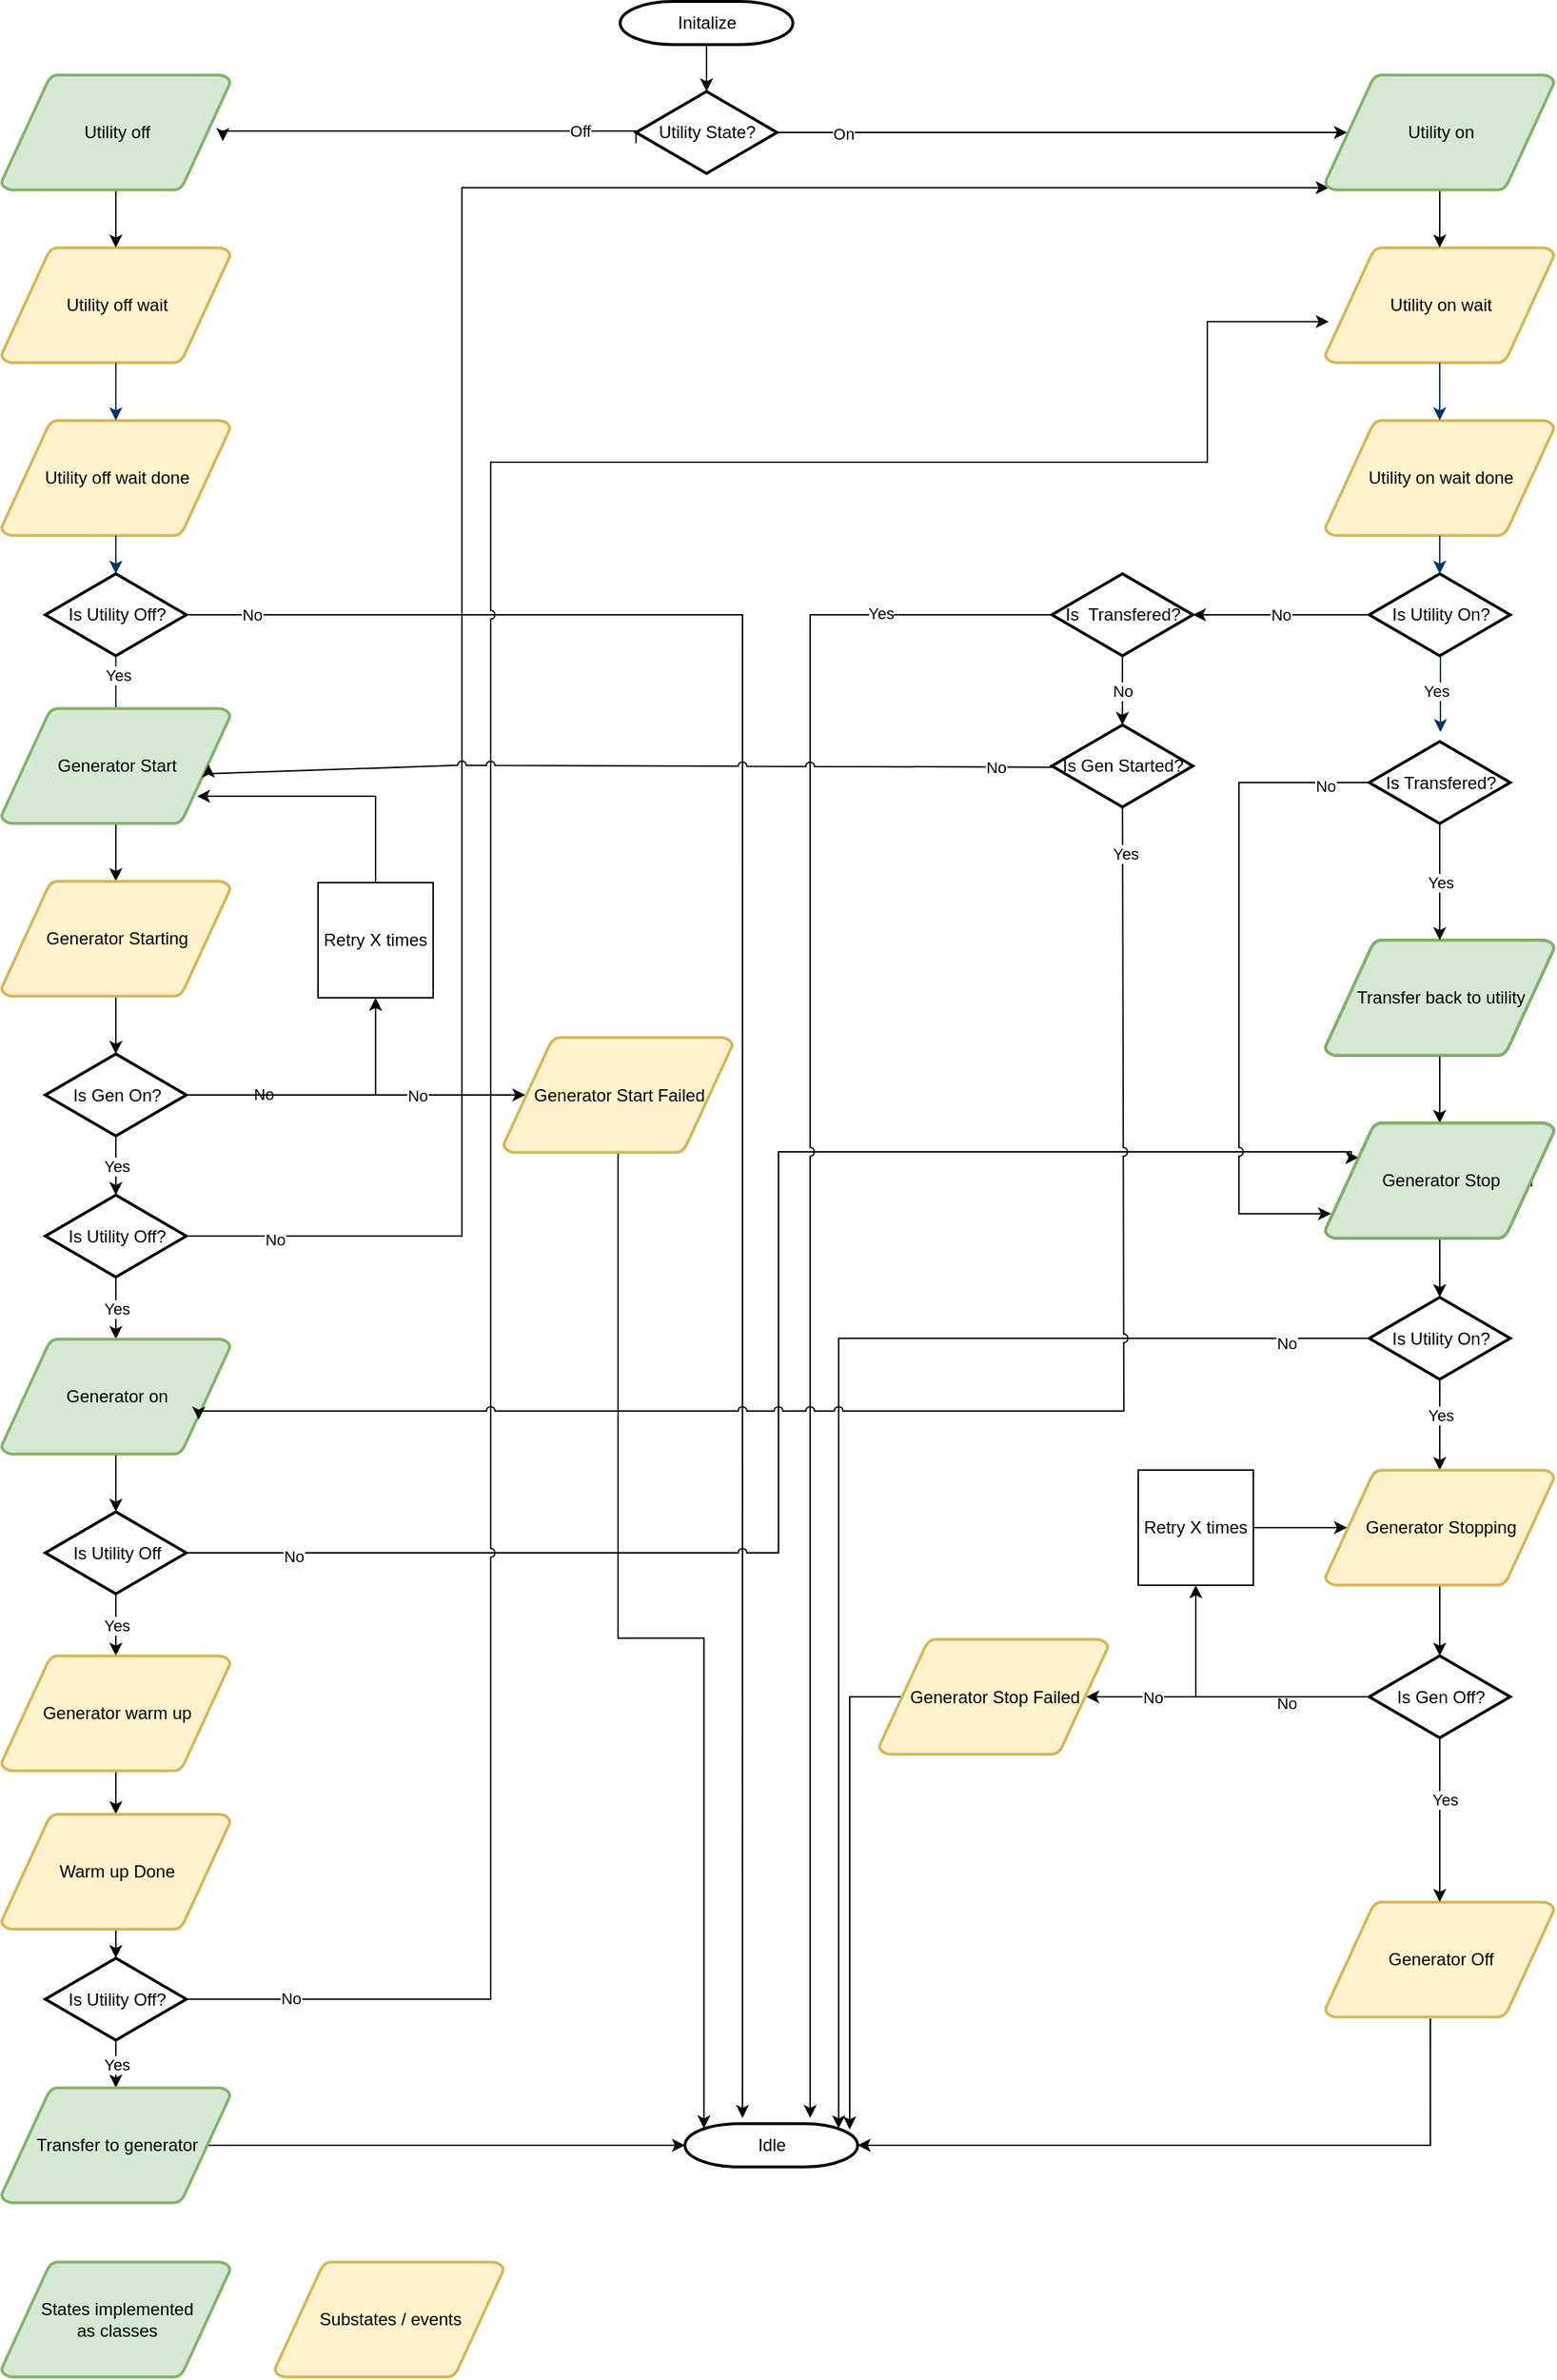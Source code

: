<mxfile version="14.1.8" type="device"><diagram id="6a731a19-8d31-9384-78a2-239565b7b9f0" name="Page-1"><mxGraphModel dx="1824" dy="1052" grid="1" gridSize="10" guides="1" tooltips="1" connect="1" arrows="1" fold="1" page="1" pageScale="1" pageWidth="827" pageHeight="1169" background="none" math="0" shadow="0"><root><mxCell id="0"/><mxCell id="1" parent="0"/><mxCell id="3" value="Utility off wait" style="shape=mxgraph.flowchart.data;strokeWidth=2;gradientDirection=north;fontStyle=0;html=1;fillColor=#fff2cc;strokeColor=#d6b656;" parent="1" vertex="1"><mxGeometry x="10" y="181" width="159" height="80" as="geometry"/></mxCell><mxCell id="5" value="Utility off wait done" style="shape=mxgraph.flowchart.data;strokeWidth=2;gradientDirection=north;fontStyle=0;html=1;fillColor=#fff2cc;strokeColor=#d6b656;" parent="1" vertex="1"><mxGeometry x="10" y="301" width="159" height="80" as="geometry"/></mxCell><mxCell id="hOlHTopA-ml6MeJJZFNw-141" style="edgeStyle=orthogonalEdgeStyle;rounded=0;orthogonalLoop=1;jettySize=auto;html=1;entryX=0.333;entryY=-0.133;entryDx=0;entryDy=0;entryPerimeter=0;exitX=1;exitY=0.5;exitDx=0;exitDy=0;exitPerimeter=0;" parent="1" source="6" target="hOlHTopA-ml6MeJJZFNw-105" edge="1"><mxGeometry relative="1" as="geometry"><mxPoint x="138.5" y="404" as="sourcePoint"/><Array as="points"><mxPoint x="525" y="436"/></Array></mxGeometry></mxCell><mxCell id="hOlHTopA-ml6MeJJZFNw-142" value="No" style="edgeLabel;html=1;align=center;verticalAlign=middle;resizable=0;points=[];" parent="hOlHTopA-ml6MeJJZFNw-141" vertex="1" connectable="0"><mxGeometry x="-0.937" relative="1" as="geometry"><mxPoint as="offset"/></mxGeometry></mxCell><mxCell id="6" value="Is Utility Off?" style="shape=mxgraph.flowchart.decision;strokeWidth=2;gradientColor=none;gradientDirection=north;fontStyle=0;html=1;" parent="1" vertex="1"><mxGeometry x="40.5" y="407.5" width="98" height="57" as="geometry"/></mxCell><mxCell id="8" style="fontStyle=1;strokeColor=#003366;strokeWidth=1;html=1;" parent="1" source="3" target="5" edge="1"><mxGeometry relative="1" as="geometry"/></mxCell><mxCell id="9" style="entryX=0.5;entryY=0;entryPerimeter=0;fontStyle=1;strokeColor=#003366;strokeWidth=1;html=1;" parent="1" source="5" target="6" edge="1"><mxGeometry relative="1" as="geometry"/></mxCell><mxCell id="12" value="" style="edgeStyle=elbowEdgeStyle;elbow=horizontal;fontColor=#001933;fontStyle=1;strokeColor=#003366;strokeWidth=1;html=1;entryX=0;entryY=0.75;entryDx=0;entryDy=0;" parent="1" source="6" edge="1"><mxGeometry x="-230.5" y="51" width="100" height="100" as="geometry"><mxPoint x="-230.5" y="151" as="sourcePoint"/><mxPoint x="89.5" y="517.5" as="targetPoint"/></mxGeometry></mxCell><mxCell id="hOlHTopA-ml6MeJJZFNw-56" value="Yes" style="edgeLabel;html=1;align=center;verticalAlign=middle;resizable=0;points=[];" parent="12" vertex="1" connectable="0"><mxGeometry relative="1" as="geometry"><mxPoint x="1" y="-13" as="offset"/></mxGeometry></mxCell><mxCell id="hOlHTopA-ml6MeJJZFNw-58" value="" style="edgeStyle=orthogonalEdgeStyle;rounded=0;orthogonalLoop=1;jettySize=auto;html=1;" parent="1" source="hOlHTopA-ml6MeJJZFNw-55" target="hOlHTopA-ml6MeJJZFNw-57" edge="1"><mxGeometry relative="1" as="geometry"/></mxCell><mxCell id="hOlHTopA-ml6MeJJZFNw-55" value="Generator Start" style="shape=mxgraph.flowchart.data;strokeWidth=2;gradientDirection=north;fontStyle=0;html=1;fillColor=#d5e8d4;strokeColor=#82b366;" parent="1" vertex="1"><mxGeometry x="10" y="501" width="159" height="80" as="geometry"/></mxCell><mxCell id="hOlHTopA-ml6MeJJZFNw-124" value="" style="edgeStyle=orthogonalEdgeStyle;rounded=0;orthogonalLoop=1;jettySize=auto;html=1;" parent="1" source="hOlHTopA-ml6MeJJZFNw-57" target="hOlHTopA-ml6MeJJZFNw-123" edge="1"><mxGeometry relative="1" as="geometry"/></mxCell><mxCell id="hOlHTopA-ml6MeJJZFNw-57" value="Generator Starting" style="shape=mxgraph.flowchart.data;strokeWidth=2;gradientDirection=north;fontStyle=0;html=1;fillColor=#fff2cc;strokeColor=#d6b656;" parent="1" vertex="1"><mxGeometry x="10" y="621" width="159" height="80" as="geometry"/></mxCell><mxCell id="hOlHTopA-ml6MeJJZFNw-63" value="" style="edgeStyle=orthogonalEdgeStyle;rounded=0;orthogonalLoop=1;jettySize=auto;html=1;" parent="1" source="hOlHTopA-ml6MeJJZFNw-59" target="hOlHTopA-ml6MeJJZFNw-61" edge="1"><mxGeometry relative="1" as="geometry"/></mxCell><mxCell id="hOlHTopA-ml6MeJJZFNw-64" value="Yes" style="edgeLabel;html=1;align=center;verticalAlign=middle;resizable=0;points=[];" parent="hOlHTopA-ml6MeJJZFNw-63" vertex="1" connectable="0"><mxGeometry x="-0.756" relative="1" as="geometry"><mxPoint y="17" as="offset"/></mxGeometry></mxCell><mxCell id="TyCzx1yzu8e_V_r_4azY-18" style="edgeStyle=orthogonalEdgeStyle;rounded=0;orthogonalLoop=1;jettySize=auto;html=1;exitX=1;exitY=0.5;exitDx=0;exitDy=0;exitPerimeter=0;entryX=0.015;entryY=0.98;entryDx=0;entryDy=0;entryPerimeter=0;" edge="1" parent="1" source="hOlHTopA-ml6MeJJZFNw-59" target="TyCzx1yzu8e_V_r_4azY-14"><mxGeometry relative="1" as="geometry"><Array as="points"><mxPoint x="330" y="868"/><mxPoint x="330" y="139"/></Array></mxGeometry></mxCell><mxCell id="TyCzx1yzu8e_V_r_4azY-19" value="No" style="edgeLabel;html=1;align=center;verticalAlign=middle;resizable=0;points=[];" vertex="1" connectable="0" parent="TyCzx1yzu8e_V_r_4azY-18"><mxGeometry x="-0.92" y="-2" relative="1" as="geometry"><mxPoint as="offset"/></mxGeometry></mxCell><mxCell id="hOlHTopA-ml6MeJJZFNw-59" value="Is Utility Off?" style="shape=mxgraph.flowchart.decision;strokeWidth=2;gradientColor=none;gradientDirection=north;fontStyle=0;html=1;" parent="1" vertex="1"><mxGeometry x="40.5" y="839" width="98" height="57" as="geometry"/></mxCell><mxCell id="hOlHTopA-ml6MeJJZFNw-66" value="" style="edgeStyle=orthogonalEdgeStyle;rounded=0;orthogonalLoop=1;jettySize=auto;html=1;entryX=0.5;entryY=0;entryDx=0;entryDy=0;entryPerimeter=0;" parent="1" source="hOlHTopA-ml6MeJJZFNw-61" target="hOlHTopA-ml6MeJJZFNw-67" edge="1"><mxGeometry relative="1" as="geometry"><mxPoint x="89" y="984" as="targetPoint"/></mxGeometry></mxCell><mxCell id="hOlHTopA-ml6MeJJZFNw-61" value="Generator on" style="shape=mxgraph.flowchart.data;strokeWidth=2;gradientDirection=north;fontStyle=0;html=1;fillColor=#d5e8d4;strokeColor=#82b366;" parent="1" vertex="1"><mxGeometry x="10" y="939" width="159" height="80" as="geometry"/></mxCell><mxCell id="hOlHTopA-ml6MeJJZFNw-70" value="Yes" style="edgeStyle=orthogonalEdgeStyle;rounded=0;orthogonalLoop=1;jettySize=auto;html=1;" parent="1" source="hOlHTopA-ml6MeJJZFNw-67" target="hOlHTopA-ml6MeJJZFNw-69" edge="1"><mxGeometry relative="1" as="geometry"/></mxCell><mxCell id="hOlHTopA-ml6MeJJZFNw-137" style="edgeStyle=orthogonalEdgeStyle;rounded=0;orthogonalLoop=1;jettySize=auto;html=1;entryX=0.145;entryY=0.3;entryDx=0;entryDy=0;entryPerimeter=0;jumpStyle=arc;exitX=1;exitY=0.5;exitDx=0;exitDy=0;exitPerimeter=0;" parent="1" source="hOlHTopA-ml6MeJJZFNw-67" target="hOlHTopA-ml6MeJJZFNw-147" edge="1"><mxGeometry x="-0.03" y="120" relative="1" as="geometry"><mxPoint x="138.5" y="1119.5" as="sourcePoint"/><mxPoint x="947.967" y="825.04" as="targetPoint"/><Array as="points"><mxPoint x="550" y="1088"/><mxPoint x="550" y="809"/><mxPoint x="948" y="809"/><mxPoint x="948" y="813"/></Array><mxPoint as="offset"/></mxGeometry></mxCell><mxCell id="hOlHTopA-ml6MeJJZFNw-138" value="No" style="edgeLabel;html=1;align=center;verticalAlign=middle;resizable=0;points=[];" parent="hOlHTopA-ml6MeJJZFNw-137" vertex="1" connectable="0"><mxGeometry x="-0.865" y="-1" relative="1" as="geometry"><mxPoint y="1" as="offset"/></mxGeometry></mxCell><mxCell id="hOlHTopA-ml6MeJJZFNw-67" value="Is Utility Off" style="shape=mxgraph.flowchart.decision;strokeWidth=2;gradientColor=none;gradientDirection=north;fontStyle=0;html=1;" parent="1" vertex="1"><mxGeometry x="40.5" y="1059" width="98" height="57" as="geometry"/></mxCell><mxCell id="hOlHTopA-ml6MeJJZFNw-72" value="" style="edgeStyle=orthogonalEdgeStyle;rounded=0;orthogonalLoop=1;jettySize=auto;html=1;entryX=0.5;entryY=0;entryDx=0;entryDy=0;entryPerimeter=0;" parent="1" source="hOlHTopA-ml6MeJJZFNw-69" target="hOlHTopA-ml6MeJJZFNw-73" edge="1"><mxGeometry relative="1" as="geometry"><mxPoint x="89.5" y="1236" as="targetPoint"/></mxGeometry></mxCell><mxCell id="hOlHTopA-ml6MeJJZFNw-69" value="Generator warm up" style="shape=mxgraph.flowchart.data;strokeWidth=2;gradientDirection=north;fontStyle=0;html=1;fillColor=#fff2cc;strokeColor=#d6b656;" parent="1" vertex="1"><mxGeometry x="10" y="1159" width="159" height="80" as="geometry"/></mxCell><mxCell id="hOlHTopA-ml6MeJJZFNw-75" value="" style="edgeStyle=orthogonalEdgeStyle;rounded=0;orthogonalLoop=1;jettySize=auto;html=1;" parent="1" source="hOlHTopA-ml6MeJJZFNw-73" target="hOlHTopA-ml6MeJJZFNw-74" edge="1"><mxGeometry relative="1" as="geometry"/></mxCell><mxCell id="hOlHTopA-ml6MeJJZFNw-73" value="Warm up Done" style="shape=mxgraph.flowchart.data;strokeWidth=2;gradientDirection=north;fontStyle=0;html=1;fillColor=#fff2cc;strokeColor=#d6b656;" parent="1" vertex="1"><mxGeometry x="10" y="1269" width="159" height="80" as="geometry"/></mxCell><mxCell id="hOlHTopA-ml6MeJJZFNw-78" value="Yes" style="edgeStyle=orthogonalEdgeStyle;rounded=0;orthogonalLoop=1;jettySize=auto;html=1;entryX=0.5;entryY=0;entryDx=0;entryDy=0;entryPerimeter=0;" parent="1" source="hOlHTopA-ml6MeJJZFNw-74" target="hOlHTopA-ml6MeJJZFNw-150" edge="1"><mxGeometry relative="1" as="geometry"><mxPoint x="90" y="1575" as="targetPoint"/></mxGeometry></mxCell><mxCell id="hOlHTopA-ml6MeJJZFNw-144" style="edgeStyle=orthogonalEdgeStyle;rounded=0;jumpStyle=arc;orthogonalLoop=1;jettySize=auto;html=1;entryX=0.015;entryY=0.98;entryDx=0;entryDy=0;entryPerimeter=0;strokeColor=#0d0d0c;exitX=1;exitY=0.5;exitDx=0;exitDy=0;exitPerimeter=0;" parent="1" source="hOlHTopA-ml6MeJJZFNw-74" edge="1"><mxGeometry relative="1" as="geometry"><mxPoint x="932.385" y="232.4" as="targetPoint"/><Array as="points"><mxPoint x="350" y="1398"/><mxPoint x="350" y="330"/><mxPoint x="848" y="330"/><mxPoint x="848" y="232"/></Array></mxGeometry></mxCell><mxCell id="hOlHTopA-ml6MeJJZFNw-145" value="No" style="edgeLabel;html=1;align=center;verticalAlign=middle;resizable=0;points=[];" parent="hOlHTopA-ml6MeJJZFNw-144" vertex="1" connectable="0"><mxGeometry x="-0.926" y="1" relative="1" as="geometry"><mxPoint as="offset"/></mxGeometry></mxCell><mxCell id="hOlHTopA-ml6MeJJZFNw-74" value="Is Utility Off?" style="shape=mxgraph.flowchart.decision;strokeWidth=2;gradientColor=none;gradientDirection=north;fontStyle=0;html=1;" parent="1" vertex="1"><mxGeometry x="40.5" y="1369" width="98" height="57" as="geometry"/></mxCell><mxCell id="hOlHTopA-ml6MeJJZFNw-143" style="edgeStyle=orthogonalEdgeStyle;rounded=0;orthogonalLoop=1;jettySize=auto;html=1;entryX=0;entryY=0.5;entryDx=0;entryDy=0;entryPerimeter=0;exitX=0.905;exitY=0.5;exitDx=0;exitDy=0;exitPerimeter=0;" parent="1" source="hOlHTopA-ml6MeJJZFNw-150" target="hOlHTopA-ml6MeJJZFNw-105" edge="1"><mxGeometry relative="1" as="geometry"><mxPoint x="149.5" y="1587" as="sourcePoint"/></mxGeometry></mxCell><mxCell id="hOlHTopA-ml6MeJJZFNw-80" value="Utility on wait" style="shape=mxgraph.flowchart.data;strokeWidth=2;gradientDirection=north;fontStyle=0;html=1;fillColor=#fff2cc;strokeColor=#d6b656;" parent="1" vertex="1"><mxGeometry x="930" y="181" width="159" height="80" as="geometry"/></mxCell><mxCell id="hOlHTopA-ml6MeJJZFNw-81" value="Utility on wait done" style="shape=mxgraph.flowchart.data;strokeWidth=2;gradientDirection=north;fontStyle=0;html=1;fillColor=#fff2cc;strokeColor=#d6b656;" parent="1" vertex="1"><mxGeometry x="930" y="301" width="159" height="80" as="geometry"/></mxCell><mxCell id="hOlHTopA-ml6MeJJZFNw-111" value="No" style="edgeStyle=orthogonalEdgeStyle;rounded=0;orthogonalLoop=1;jettySize=auto;html=1;" parent="1" source="hOlHTopA-ml6MeJJZFNw-82" target="hOlHTopA-ml6MeJJZFNw-110" edge="1"><mxGeometry relative="1" as="geometry"/></mxCell><mxCell id="hOlHTopA-ml6MeJJZFNw-82" value="Is Utility On?" style="shape=mxgraph.flowchart.decision;strokeWidth=2;gradientColor=none;gradientDirection=north;fontStyle=0;html=1;" parent="1" vertex="1"><mxGeometry x="960.5" y="407.5" width="98" height="57" as="geometry"/></mxCell><mxCell id="hOlHTopA-ml6MeJJZFNw-84" style="fontStyle=1;strokeColor=#003366;strokeWidth=1;html=1;" parent="1" source="hOlHTopA-ml6MeJJZFNw-80" target="hOlHTopA-ml6MeJJZFNw-81" edge="1"><mxGeometry relative="1" as="geometry"/></mxCell><mxCell id="hOlHTopA-ml6MeJJZFNw-85" style="entryX=0.5;entryY=0;entryPerimeter=0;fontStyle=1;strokeColor=#003366;strokeWidth=1;html=1;" parent="1" source="hOlHTopA-ml6MeJJZFNw-81" target="hOlHTopA-ml6MeJJZFNw-82" edge="1"><mxGeometry relative="1" as="geometry"/></mxCell><mxCell id="hOlHTopA-ml6MeJJZFNw-86" value="" style="edgeStyle=elbowEdgeStyle;elbow=horizontal;fontColor=#001933;fontStyle=1;strokeColor=#003366;strokeWidth=1;html=1;entryX=0;entryY=0.75;entryDx=0;entryDy=0;" parent="1" source="hOlHTopA-ml6MeJJZFNw-82" edge="1"><mxGeometry x="689.5" y="51" width="100" height="100" as="geometry"><mxPoint x="689.5" y="151" as="sourcePoint"/><mxPoint x="1009.5" y="517.5" as="targetPoint"/><Array as="points"><mxPoint x="1010" y="521"/></Array></mxGeometry></mxCell><mxCell id="hOlHTopA-ml6MeJJZFNw-109" value="Yes" style="edgeLabel;html=1;align=center;verticalAlign=middle;resizable=0;points=[];" parent="hOlHTopA-ml6MeJJZFNw-86" vertex="1" connectable="0"><mxGeometry relative="1" as="geometry"><mxPoint x="-3" y="-3" as="offset"/></mxGeometry></mxCell><mxCell id="hOlHTopA-ml6MeJJZFNw-88" value="" style="edgeStyle=orthogonalEdgeStyle;rounded=0;orthogonalLoop=1;jettySize=auto;html=1;" parent="1" source="hOlHTopA-ml6MeJJZFNw-89" target="hOlHTopA-ml6MeJJZFNw-91" edge="1"><mxGeometry relative="1" as="geometry"/></mxCell><mxCell id="hOlHTopA-ml6MeJJZFNw-89" value="Transfer" style="shape=mxgraph.flowchart.data;strokeWidth=2;gradientColor=none;gradientDirection=north;fontStyle=0;html=1;" parent="1" vertex="1"><mxGeometry x="930" y="662" width="159" height="80" as="geometry"/></mxCell><mxCell id="hOlHTopA-ml6MeJJZFNw-90" value="" style="edgeStyle=orthogonalEdgeStyle;rounded=0;orthogonalLoop=1;jettySize=auto;html=1;" parent="1" source="hOlHTopA-ml6MeJJZFNw-91" target="hOlHTopA-ml6MeJJZFNw-94" edge="1"><mxGeometry relative="1" as="geometry"/></mxCell><mxCell id="hOlHTopA-ml6MeJJZFNw-91" value="Generator Colling Down" style="shape=mxgraph.flowchart.data;strokeWidth=2;gradientColor=none;gradientDirection=north;fontStyle=0;html=1;" parent="1" vertex="1"><mxGeometry x="930" y="789" width="159" height="80" as="geometry"/></mxCell><mxCell id="hOlHTopA-ml6MeJJZFNw-92" value="" style="edgeStyle=orthogonalEdgeStyle;rounded=0;orthogonalLoop=1;jettySize=auto;html=1;" parent="1" source="hOlHTopA-ml6MeJJZFNw-94" target="hOlHTopA-ml6MeJJZFNw-96" edge="1"><mxGeometry relative="1" as="geometry"/></mxCell><mxCell id="hOlHTopA-ml6MeJJZFNw-93" value="Yes" style="edgeLabel;html=1;align=center;verticalAlign=middle;resizable=0;points=[];" parent="hOlHTopA-ml6MeJJZFNw-92" vertex="1" connectable="0"><mxGeometry x="-0.756" relative="1" as="geometry"><mxPoint y="17" as="offset"/></mxGeometry></mxCell><mxCell id="hOlHTopA-ml6MeJJZFNw-139" style="edgeStyle=orthogonalEdgeStyle;rounded=0;orthogonalLoop=1;jettySize=auto;html=1;entryX=0.89;entryY=0.11;entryDx=0;entryDy=0;entryPerimeter=0;jumpStyle=arc;exitX=0;exitY=0.5;exitDx=0;exitDy=0;exitPerimeter=0;" parent="1" source="hOlHTopA-ml6MeJJZFNw-94" target="hOlHTopA-ml6MeJJZFNw-105" edge="1"><mxGeometry relative="1" as="geometry"><mxPoint x="960.5" y="910.5" as="sourcePoint"/><Array as="points"><mxPoint x="592" y="938"/></Array></mxGeometry></mxCell><mxCell id="hOlHTopA-ml6MeJJZFNw-140" value="No" style="edgeLabel;html=1;align=center;verticalAlign=middle;resizable=0;points=[];" parent="hOlHTopA-ml6MeJJZFNw-139" vertex="1" connectable="0"><mxGeometry x="-0.874" y="3" relative="1" as="geometry"><mxPoint as="offset"/></mxGeometry></mxCell><mxCell id="hOlHTopA-ml6MeJJZFNw-94" value="Is Utility On?" style="shape=mxgraph.flowchart.decision;strokeWidth=2;gradientColor=none;gradientDirection=north;fontStyle=0;html=1;" parent="1" vertex="1"><mxGeometry x="960.5" y="910" width="98" height="57" as="geometry"/></mxCell><mxCell id="TyCzx1yzu8e_V_r_4azY-23" style="edgeStyle=orthogonalEdgeStyle;rounded=0;orthogonalLoop=1;jettySize=auto;html=1;entryX=0.5;entryY=0;entryDx=0;entryDy=0;entryPerimeter=0;" edge="1" parent="1" source="hOlHTopA-ml6MeJJZFNw-96" target="TyCzx1yzu8e_V_r_4azY-22"><mxGeometry relative="1" as="geometry"/></mxCell><mxCell id="hOlHTopA-ml6MeJJZFNw-96" value="Generator Stopping" style="shape=mxgraph.flowchart.data;strokeWidth=2;gradientDirection=north;fontStyle=0;html=1;fillColor=#fff2cc;strokeColor=#d6b656;" parent="1" vertex="1"><mxGeometry x="930" y="1030" width="159" height="80" as="geometry"/></mxCell><mxCell id="hOlHTopA-ml6MeJJZFNw-122" style="edgeStyle=orthogonalEdgeStyle;rounded=0;orthogonalLoop=1;jettySize=auto;html=1;entryX=1;entryY=0.5;entryDx=0;entryDy=0;entryPerimeter=0;exitX=0.459;exitY=1.013;exitDx=0;exitDy=0;exitPerimeter=0;" parent="1" source="hOlHTopA-ml6MeJJZFNw-100" target="hOlHTopA-ml6MeJJZFNw-105" edge="1"><mxGeometry relative="1" as="geometry"><mxPoint x="1009.5" y="1207" as="sourcePoint"/></mxGeometry></mxCell><mxCell id="hOlHTopA-ml6MeJJZFNw-100" value="Generator Off" style="shape=mxgraph.flowchart.data;strokeWidth=2;gradientDirection=north;fontStyle=0;html=1;fillColor=#fff2cc;strokeColor=#d6b656;" parent="1" vertex="1"><mxGeometry x="930" y="1330" width="159" height="80" as="geometry"/></mxCell><mxCell id="hOlHTopA-ml6MeJJZFNw-105" value="Idle" style="shape=mxgraph.flowchart.terminator;strokeWidth=2;gradientColor=none;gradientDirection=north;fontStyle=0;html=1;" parent="1" vertex="1"><mxGeometry x="485" y="1484" width="120" height="30" as="geometry"/></mxCell><mxCell id="hOlHTopA-ml6MeJJZFNw-112" style="edgeStyle=orthogonalEdgeStyle;rounded=0;orthogonalLoop=1;jettySize=auto;html=1;entryX=0.725;entryY=-0.133;entryDx=0;entryDy=0;entryPerimeter=0;jumpStyle=arc;exitX=0;exitY=0.5;exitDx=0;exitDy=0;exitPerimeter=0;" parent="1" source="hOlHTopA-ml6MeJJZFNw-110" target="hOlHTopA-ml6MeJJZFNw-105" edge="1"><mxGeometry relative="1" as="geometry"><mxPoint x="660" y="513" as="targetPoint"/><mxPoint x="740" y="404" as="sourcePoint"/></mxGeometry></mxCell><mxCell id="hOlHTopA-ml6MeJJZFNw-113" value="Yes" style="edgeLabel;html=1;align=center;verticalAlign=middle;resizable=0;points=[];" parent="hOlHTopA-ml6MeJJZFNw-112" vertex="1" connectable="0"><mxGeometry x="-0.802" y="-1" relative="1" as="geometry"><mxPoint x="1" as="offset"/></mxGeometry></mxCell><mxCell id="hOlHTopA-ml6MeJJZFNw-115" value="No" style="edgeStyle=orthogonalEdgeStyle;rounded=0;orthogonalLoop=1;jettySize=auto;html=1;entryX=0.5;entryY=0;entryDx=0;entryDy=0;entryPerimeter=0;" parent="1" source="hOlHTopA-ml6MeJJZFNw-110" target="hOlHTopA-ml6MeJJZFNw-117" edge="1"><mxGeometry relative="1" as="geometry"><mxPoint x="789.5" y="511" as="targetPoint"/></mxGeometry></mxCell><mxCell id="hOlHTopA-ml6MeJJZFNw-110" value="Is&amp;nbsp; Transfered?" style="shape=mxgraph.flowchart.decision;strokeWidth=2;gradientColor=none;gradientDirection=north;fontStyle=0;html=1;" parent="1" vertex="1"><mxGeometry x="740" y="407.5" width="98" height="57" as="geometry"/></mxCell><mxCell id="hOlHTopA-ml6MeJJZFNw-118" style="edgeStyle=orthogonalEdgeStyle;rounded=0;orthogonalLoop=1;jettySize=auto;html=1;exitX=0;exitY=0.5;exitDx=0;exitDy=0;exitPerimeter=0;entryX=0.905;entryY=0.5;entryDx=0;entryDy=0;entryPerimeter=0;jumpStyle=arc;" parent="1" edge="1"><mxGeometry relative="1" as="geometry"><mxPoint x="782.5" y="540" as="sourcePoint"/><mxPoint x="153.895" y="540" as="targetPoint"/><Array as="points"><mxPoint x="783" y="542"/><mxPoint x="270" y="542"/><mxPoint x="270" y="541"/></Array></mxGeometry></mxCell><mxCell id="hOlHTopA-ml6MeJJZFNw-119" value="No" style="edgeLabel;html=1;align=center;verticalAlign=middle;resizable=0;points=[];" parent="hOlHTopA-ml6MeJJZFNw-118" vertex="1" connectable="0"><mxGeometry x="-0.733" relative="1" as="geometry"><mxPoint x="1" as="offset"/></mxGeometry></mxCell><mxCell id="hOlHTopA-ml6MeJJZFNw-120" style="edgeStyle=orthogonalEdgeStyle;rounded=0;orthogonalLoop=1;jettySize=auto;html=1;entryX=0.862;entryY=0.7;entryDx=0;entryDy=0;entryPerimeter=0;fillColor=#ffe6cc;strokeColor=#0d0d0c;jumpStyle=arc;exitX=0.5;exitY=1;exitDx=0;exitDy=0;exitPerimeter=0;" parent="1" target="hOlHTopA-ml6MeJJZFNw-61" edge="1"><mxGeometry relative="1" as="geometry"><mxPoint x="789" y="542.5" as="sourcePoint"/><Array as="points"><mxPoint x="790" y="543"/><mxPoint x="790" y="989"/><mxPoint x="147" y="989"/></Array></mxGeometry></mxCell><mxCell id="hOlHTopA-ml6MeJJZFNw-121" value="Yes" style="edgeLabel;html=1;align=center;verticalAlign=middle;resizable=0;points=[];" parent="hOlHTopA-ml6MeJJZFNw-120" vertex="1" connectable="0"><mxGeometry x="-0.89" y="1" relative="1" as="geometry"><mxPoint as="offset"/></mxGeometry></mxCell><mxCell id="hOlHTopA-ml6MeJJZFNw-117" value="Is Gen Started?" style="shape=mxgraph.flowchart.decision;strokeWidth=2;gradientColor=none;gradientDirection=north;fontStyle=0;html=1;" parent="1" vertex="1"><mxGeometry x="740" y="512.5" width="98" height="57" as="geometry"/></mxCell><mxCell id="hOlHTopA-ml6MeJJZFNw-125" value="Yes" style="edgeStyle=orthogonalEdgeStyle;rounded=0;orthogonalLoop=1;jettySize=auto;html=1;" parent="1" source="hOlHTopA-ml6MeJJZFNw-123" target="hOlHTopA-ml6MeJJZFNw-59" edge="1"><mxGeometry relative="1" as="geometry"/></mxCell><mxCell id="hOlHTopA-ml6MeJJZFNw-126" style="edgeStyle=orthogonalEdgeStyle;rounded=0;orthogonalLoop=1;jettySize=auto;html=1;exitX=1;exitY=0.5;exitDx=0;exitDy=0;exitPerimeter=0;entryX=0.5;entryY=1;entryDx=0;entryDy=0;" parent="1" source="hOlHTopA-ml6MeJJZFNw-123" target="hOlHTopA-ml6MeJJZFNw-154" edge="1"><mxGeometry relative="1" as="geometry"><mxPoint x="240" y="722" as="targetPoint"/><Array as="points"><mxPoint x="270" y="770"/></Array></mxGeometry></mxCell><mxCell id="hOlHTopA-ml6MeJJZFNw-156" value="No" style="edgeLabel;html=1;align=center;verticalAlign=middle;resizable=0;points=[];" parent="hOlHTopA-ml6MeJJZFNw-126" vertex="1" connectable="0"><mxGeometry x="-0.472" y="2" relative="1" as="geometry"><mxPoint x="1" y="1" as="offset"/></mxGeometry></mxCell><mxCell id="TyCzx1yzu8e_V_r_4azY-32" style="edgeStyle=orthogonalEdgeStyle;rounded=0;orthogonalLoop=1;jettySize=auto;html=1;entryX=0.095;entryY=0.5;entryDx=0;entryDy=0;entryPerimeter=0;" edge="1" parent="1" source="hOlHTopA-ml6MeJJZFNw-123" target="TyCzx1yzu8e_V_r_4azY-30"><mxGeometry relative="1" as="geometry"/></mxCell><mxCell id="TyCzx1yzu8e_V_r_4azY-33" value="No" style="edgeLabel;html=1;align=center;verticalAlign=middle;resizable=0;points=[];" vertex="1" connectable="0" parent="TyCzx1yzu8e_V_r_4azY-32"><mxGeometry x="0.36" relative="1" as="geometry"><mxPoint as="offset"/></mxGeometry></mxCell><mxCell id="hOlHTopA-ml6MeJJZFNw-123" value="Is Gen On?" style="shape=mxgraph.flowchart.decision;strokeWidth=2;gradientColor=none;gradientDirection=north;fontStyle=0;html=1;" parent="1" vertex="1"><mxGeometry x="40.5" y="741" width="98" height="57" as="geometry"/></mxCell><mxCell id="hOlHTopA-ml6MeJJZFNw-132" value="" style="edgeStyle=orthogonalEdgeStyle;rounded=0;orthogonalLoop=1;jettySize=auto;html=1;" parent="1" source="hOlHTopA-ml6MeJJZFNw-130" target="hOlHTopA-ml6MeJJZFNw-131" edge="1"><mxGeometry relative="1" as="geometry"/></mxCell><mxCell id="hOlHTopA-ml6MeJJZFNw-130" value="Initalize" style="shape=mxgraph.flowchart.terminator;strokeWidth=2;gradientColor=none;gradientDirection=north;fontStyle=0;html=1;" parent="1" vertex="1"><mxGeometry x="440" y="10" width="120" height="30" as="geometry"/></mxCell><mxCell id="hOlHTopA-ml6MeJJZFNw-133" style="edgeStyle=orthogonalEdgeStyle;rounded=0;orthogonalLoop=1;jettySize=auto;html=1;entryX=0.095;entryY=0.5;entryDx=0;entryDy=0;entryPerimeter=0;" parent="1" source="hOlHTopA-ml6MeJJZFNw-131" target="TyCzx1yzu8e_V_r_4azY-14" edge="1"><mxGeometry relative="1" as="geometry"/></mxCell><mxCell id="hOlHTopA-ml6MeJJZFNw-134" value="On" style="edgeLabel;html=1;align=center;verticalAlign=middle;resizable=0;points=[];" parent="hOlHTopA-ml6MeJJZFNw-133" vertex="1" connectable="0"><mxGeometry x="-0.362" y="1" relative="1" as="geometry"><mxPoint x="-81" y="2" as="offset"/></mxGeometry></mxCell><mxCell id="hOlHTopA-ml6MeJJZFNw-135" style="edgeStyle=orthogonalEdgeStyle;rounded=0;orthogonalLoop=1;jettySize=auto;html=1;entryX=0.905;entryY=0.5;entryDx=0;entryDy=0;entryPerimeter=0;exitX=0;exitY=0.5;exitDx=0;exitDy=0;exitPerimeter=0;" parent="1" edge="1"><mxGeometry relative="1" as="geometry"><mxPoint x="451" y="108.5" as="sourcePoint"/><mxPoint x="163.895" y="107" as="targetPoint"/><Array as="points"><mxPoint x="451" y="100"/><mxPoint x="164" y="100"/></Array></mxGeometry></mxCell><mxCell id="hOlHTopA-ml6MeJJZFNw-136" value="Off" style="edgeLabel;html=1;align=center;verticalAlign=middle;resizable=0;points=[];" parent="hOlHTopA-ml6MeJJZFNw-135" vertex="1" connectable="0"><mxGeometry x="-0.468" relative="1" as="geometry"><mxPoint x="33" as="offset"/></mxGeometry></mxCell><mxCell id="hOlHTopA-ml6MeJJZFNw-131" value="Utility State?" style="shape=mxgraph.flowchart.decision;strokeWidth=2;gradientColor=none;gradientDirection=north;fontStyle=0;html=1;" parent="1" vertex="1"><mxGeometry x="451" y="72.5" width="98" height="57" as="geometry"/></mxCell><mxCell id="hOlHTopA-ml6MeJJZFNw-146" value="Transfer back to utility" style="shape=mxgraph.flowchart.data;strokeWidth=2;gradientDirection=north;fontStyle=0;html=1;fillColor=#d5e8d4;strokeColor=#82b366;" parent="1" vertex="1"><mxGeometry x="930" y="662" width="159" height="80" as="geometry"/></mxCell><mxCell id="hOlHTopA-ml6MeJJZFNw-147" value="Generator Stop" style="shape=mxgraph.flowchart.data;strokeWidth=2;gradientDirection=north;fontStyle=0;html=1;fillColor=#d5e8d4;strokeColor=#82b366;" parent="1" vertex="1"><mxGeometry x="930" y="789" width="159" height="80" as="geometry"/></mxCell><mxCell id="hOlHTopA-ml6MeJJZFNw-149" value="Yes" style="edgeStyle=orthogonalEdgeStyle;rounded=0;jumpStyle=arc;orthogonalLoop=1;jettySize=auto;html=1;entryX=0.5;entryY=0;entryDx=0;entryDy=0;entryPerimeter=0;strokeColor=#0d0d0c;" parent="1" source="hOlHTopA-ml6MeJJZFNw-148" target="hOlHTopA-ml6MeJJZFNw-146" edge="1"><mxGeometry relative="1" as="geometry"/></mxCell><mxCell id="hOlHTopA-ml6MeJJZFNw-152" style="edgeStyle=orthogonalEdgeStyle;rounded=0;jumpStyle=arc;orthogonalLoop=1;jettySize=auto;html=1;entryX=0.025;entryY=0.788;entryDx=0;entryDy=0;entryPerimeter=0;strokeColor=#0d0d0c;" parent="1" source="hOlHTopA-ml6MeJJZFNw-148" target="hOlHTopA-ml6MeJJZFNw-147" edge="1"><mxGeometry relative="1" as="geometry"><Array as="points"><mxPoint x="870" y="553"/><mxPoint x="870" y="852"/></Array></mxGeometry></mxCell><mxCell id="hOlHTopA-ml6MeJJZFNw-153" value="No" style="edgeLabel;html=1;align=center;verticalAlign=middle;resizable=0;points=[];" parent="hOlHTopA-ml6MeJJZFNw-152" vertex="1" connectable="0"><mxGeometry x="-0.864" y="2" relative="1" as="geometry"><mxPoint as="offset"/></mxGeometry></mxCell><mxCell id="hOlHTopA-ml6MeJJZFNw-148" value="Is Transfered?" style="shape=mxgraph.flowchart.decision;strokeWidth=2;gradientColor=none;gradientDirection=north;fontStyle=0;html=1;" parent="1" vertex="1"><mxGeometry x="960.5" y="524" width="98" height="57" as="geometry"/></mxCell><mxCell id="hOlHTopA-ml6MeJJZFNw-150" value="Transfer to generator" style="shape=mxgraph.flowchart.data;strokeWidth=2;gradientDirection=north;fontStyle=0;html=1;fillColor=#d5e8d4;strokeColor=#82b366;" parent="1" vertex="1"><mxGeometry x="10" y="1459" width="159" height="80" as="geometry"/></mxCell><mxCell id="hOlHTopA-ml6MeJJZFNw-155" style="edgeStyle=orthogonalEdgeStyle;rounded=0;jumpStyle=arc;orthogonalLoop=1;jettySize=auto;html=1;entryX=0.855;entryY=0.763;entryDx=0;entryDy=0;entryPerimeter=0;strokeColor=#0d0d0c;" parent="1" source="hOlHTopA-ml6MeJJZFNw-154" target="hOlHTopA-ml6MeJJZFNw-55" edge="1"><mxGeometry relative="1" as="geometry"><Array as="points"><mxPoint x="270" y="562"/></Array></mxGeometry></mxCell><mxCell id="hOlHTopA-ml6MeJJZFNw-154" value="Retry X times" style="whiteSpace=wrap;html=1;aspect=fixed;" parent="1" vertex="1"><mxGeometry x="230" y="622" width="80" height="80" as="geometry"/></mxCell><mxCell id="TyCzx1yzu8e_V_r_4azY-13" style="edgeStyle=orthogonalEdgeStyle;rounded=0;orthogonalLoop=1;jettySize=auto;html=1;" edge="1" parent="1" source="TyCzx1yzu8e_V_r_4azY-12" target="3"><mxGeometry relative="1" as="geometry"/></mxCell><mxCell id="TyCzx1yzu8e_V_r_4azY-12" value="Utility off" style="shape=mxgraph.flowchart.data;strokeWidth=2;gradientDirection=north;fontStyle=0;html=1;fillColor=#d5e8d4;strokeColor=#82b366;" vertex="1" parent="1"><mxGeometry x="10" y="61" width="159" height="80" as="geometry"/></mxCell><mxCell id="TyCzx1yzu8e_V_r_4azY-15" value="" style="edgeStyle=orthogonalEdgeStyle;rounded=0;orthogonalLoop=1;jettySize=auto;html=1;" edge="1" parent="1" source="TyCzx1yzu8e_V_r_4azY-14" target="hOlHTopA-ml6MeJJZFNw-80"><mxGeometry relative="1" as="geometry"/></mxCell><mxCell id="TyCzx1yzu8e_V_r_4azY-14" value="Utility on" style="shape=mxgraph.flowchart.data;strokeWidth=2;gradientDirection=north;fontStyle=0;html=1;fillColor=#d5e8d4;strokeColor=#82b366;" vertex="1" parent="1"><mxGeometry x="930" y="61" width="159" height="80" as="geometry"/></mxCell><mxCell id="TyCzx1yzu8e_V_r_4azY-16" value="States implemented&lt;br&gt;as classes" style="shape=mxgraph.flowchart.data;strokeWidth=2;gradientDirection=north;fontStyle=0;html=1;fillColor=#d5e8d4;strokeColor=#82b366;" vertex="1" parent="1"><mxGeometry x="10" y="1580" width="159" height="80" as="geometry"/></mxCell><mxCell id="TyCzx1yzu8e_V_r_4azY-17" value="Substates / events" style="shape=mxgraph.flowchart.data;strokeWidth=2;gradientDirection=north;fontStyle=0;html=1;fillColor=#fff2cc;strokeColor=#d6b656;" vertex="1" parent="1"><mxGeometry x="200" y="1580" width="159" height="80" as="geometry"/></mxCell><mxCell id="TyCzx1yzu8e_V_r_4azY-29" style="edgeStyle=orthogonalEdgeStyle;rounded=0;orthogonalLoop=1;jettySize=auto;html=1;entryX=0.095;entryY=0.5;entryDx=0;entryDy=0;entryPerimeter=0;" edge="1" parent="1" source="TyCzx1yzu8e_V_r_4azY-20" target="hOlHTopA-ml6MeJJZFNw-96"><mxGeometry relative="1" as="geometry"/></mxCell><mxCell id="TyCzx1yzu8e_V_r_4azY-20" value="Retry X times" style="whiteSpace=wrap;html=1;aspect=fixed;" vertex="1" parent="1"><mxGeometry x="800" y="1030" width="80" height="80" as="geometry"/></mxCell><mxCell id="TyCzx1yzu8e_V_r_4azY-24" style="edgeStyle=orthogonalEdgeStyle;rounded=0;orthogonalLoop=1;jettySize=auto;html=1;entryX=0.5;entryY=0;entryDx=0;entryDy=0;entryPerimeter=0;" edge="1" parent="1" source="TyCzx1yzu8e_V_r_4azY-22" target="hOlHTopA-ml6MeJJZFNw-100"><mxGeometry relative="1" as="geometry"/></mxCell><mxCell id="TyCzx1yzu8e_V_r_4azY-25" value="Yes" style="edgeLabel;html=1;align=center;verticalAlign=middle;resizable=0;points=[];" vertex="1" connectable="0" parent="TyCzx1yzu8e_V_r_4azY-24"><mxGeometry x="-0.253" y="3" relative="1" as="geometry"><mxPoint as="offset"/></mxGeometry></mxCell><mxCell id="TyCzx1yzu8e_V_r_4azY-26" style="edgeStyle=orthogonalEdgeStyle;rounded=0;orthogonalLoop=1;jettySize=auto;html=1;entryX=0.5;entryY=1;entryDx=0;entryDy=0;" edge="1" parent="1" source="TyCzx1yzu8e_V_r_4azY-22" target="TyCzx1yzu8e_V_r_4azY-20"><mxGeometry relative="1" as="geometry"/></mxCell><mxCell id="TyCzx1yzu8e_V_r_4azY-28" value="No" style="edgeLabel;html=1;align=center;verticalAlign=middle;resizable=0;points=[];" vertex="1" connectable="0" parent="TyCzx1yzu8e_V_r_4azY-26"><mxGeometry x="-0.414" y="4" relative="1" as="geometry"><mxPoint as="offset"/></mxGeometry></mxCell><mxCell id="TyCzx1yzu8e_V_r_4azY-37" style="edgeStyle=orthogonalEdgeStyle;rounded=0;orthogonalLoop=1;jettySize=auto;html=1;entryX=0.905;entryY=0.5;entryDx=0;entryDy=0;entryPerimeter=0;" edge="1" parent="1" source="TyCzx1yzu8e_V_r_4azY-22" target="TyCzx1yzu8e_V_r_4azY-35"><mxGeometry relative="1" as="geometry"><Array as="points"><mxPoint x="780" y="1188"/><mxPoint x="780" y="1188"/></Array></mxGeometry></mxCell><mxCell id="TyCzx1yzu8e_V_r_4azY-38" value="No" style="edgeLabel;html=1;align=center;verticalAlign=middle;resizable=0;points=[];" vertex="1" connectable="0" parent="TyCzx1yzu8e_V_r_4azY-37"><mxGeometry x="0.174" y="2" relative="1" as="geometry"><mxPoint x="-35.21" y="-2.03" as="offset"/></mxGeometry></mxCell><mxCell id="TyCzx1yzu8e_V_r_4azY-22" value="Is Gen Off?" style="shape=mxgraph.flowchart.decision;strokeWidth=2;gradientColor=none;gradientDirection=north;fontStyle=0;html=1;" vertex="1" parent="1"><mxGeometry x="960.5" y="1159" width="98" height="57" as="geometry"/></mxCell><mxCell id="TyCzx1yzu8e_V_r_4azY-34" style="edgeStyle=orthogonalEdgeStyle;rounded=0;orthogonalLoop=1;jettySize=auto;html=1;entryX=0.11;entryY=0.11;entryDx=0;entryDy=0;entryPerimeter=0;" edge="1" parent="1" source="TyCzx1yzu8e_V_r_4azY-30" target="hOlHTopA-ml6MeJJZFNw-105"><mxGeometry relative="1" as="geometry"/></mxCell><mxCell id="TyCzx1yzu8e_V_r_4azY-30" value="Generator Start Failed" style="shape=mxgraph.flowchart.data;strokeWidth=2;gradientDirection=north;fontStyle=0;html=1;fillColor=#fff2cc;strokeColor=#d6b656;" vertex="1" parent="1"><mxGeometry x="359" y="729.5" width="159" height="80" as="geometry"/></mxCell><mxCell id="TyCzx1yzu8e_V_r_4azY-36" style="edgeStyle=orthogonalEdgeStyle;rounded=0;orthogonalLoop=1;jettySize=auto;html=1;entryX=0.954;entryY=0.133;entryDx=0;entryDy=0;entryPerimeter=0;exitX=0.095;exitY=0.5;exitDx=0;exitDy=0;exitPerimeter=0;" edge="1" parent="1" source="TyCzx1yzu8e_V_r_4azY-35" target="hOlHTopA-ml6MeJJZFNw-105"><mxGeometry relative="1" as="geometry"/></mxCell><mxCell id="TyCzx1yzu8e_V_r_4azY-35" value="Generator Stop Failed" style="shape=mxgraph.flowchart.data;strokeWidth=2;gradientDirection=north;fontStyle=0;html=1;fillColor=#fff2cc;strokeColor=#d6b656;" vertex="1" parent="1"><mxGeometry x="620" y="1147.5" width="159" height="80" as="geometry"/></mxCell></root></mxGraphModel></diagram></mxfile>